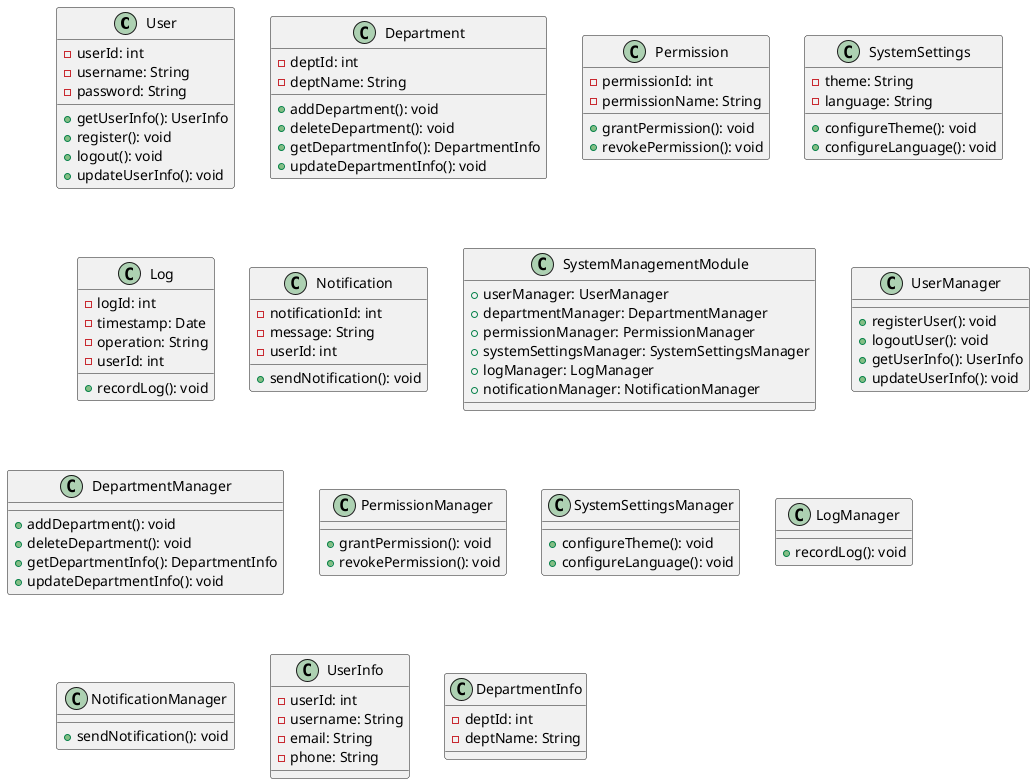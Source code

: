 @startuml

class User {
  -userId: int
  -username: String
  -password: String
  +getUserInfo(): UserInfo
  +register(): void
  +logout(): void
  +updateUserInfo(): void
}

class Department {
  -deptId: int
  -deptName: String
  +addDepartment(): void
  +deleteDepartment(): void
  +getDepartmentInfo(): DepartmentInfo
  +updateDepartmentInfo(): void
}

class Permission {
  -permissionId: int
  -permissionName: String
  +grantPermission(): void
  +revokePermission(): void
}

class SystemSettings {
  -theme: String
  -language: String
  +configureTheme(): void
  +configureLanguage(): void
}

class Log {
  -logId: int
  -timestamp: Date
  -operation: String
  -userId: int
  +recordLog(): void
}

class Notification {
  -notificationId: int
  -message: String
  -userId: int
  +sendNotification(): void
}

class SystemManagementModule {
  +userManager: UserManager
  +departmentManager: DepartmentManager
  +permissionManager: PermissionManager
  +systemSettingsManager: SystemSettingsManager
  +logManager: LogManager
  +notificationManager: NotificationManager
}

class UserManager {
  +registerUser(): void
  +logoutUser(): void
  +getUserInfo(): UserInfo
  +updateUserInfo(): void
}

class DepartmentManager {
  +addDepartment(): void
  +deleteDepartment(): void
  +getDepartmentInfo(): DepartmentInfo
  +updateDepartmentInfo(): void
}

class PermissionManager {
  +grantPermission(): void
  +revokePermission(): void
}

class SystemSettingsManager {
  +configureTheme(): void
  +configureLanguage(): void
}

class LogManager {
  +recordLog(): void
}

class NotificationManager {
  +sendNotification(): void
}

class UserInfo {
  -userId: int
  -username: String
  -email: String
  -phone: String
}

class DepartmentInfo {
  -deptId: int
  -deptName: String
}

@enduml
